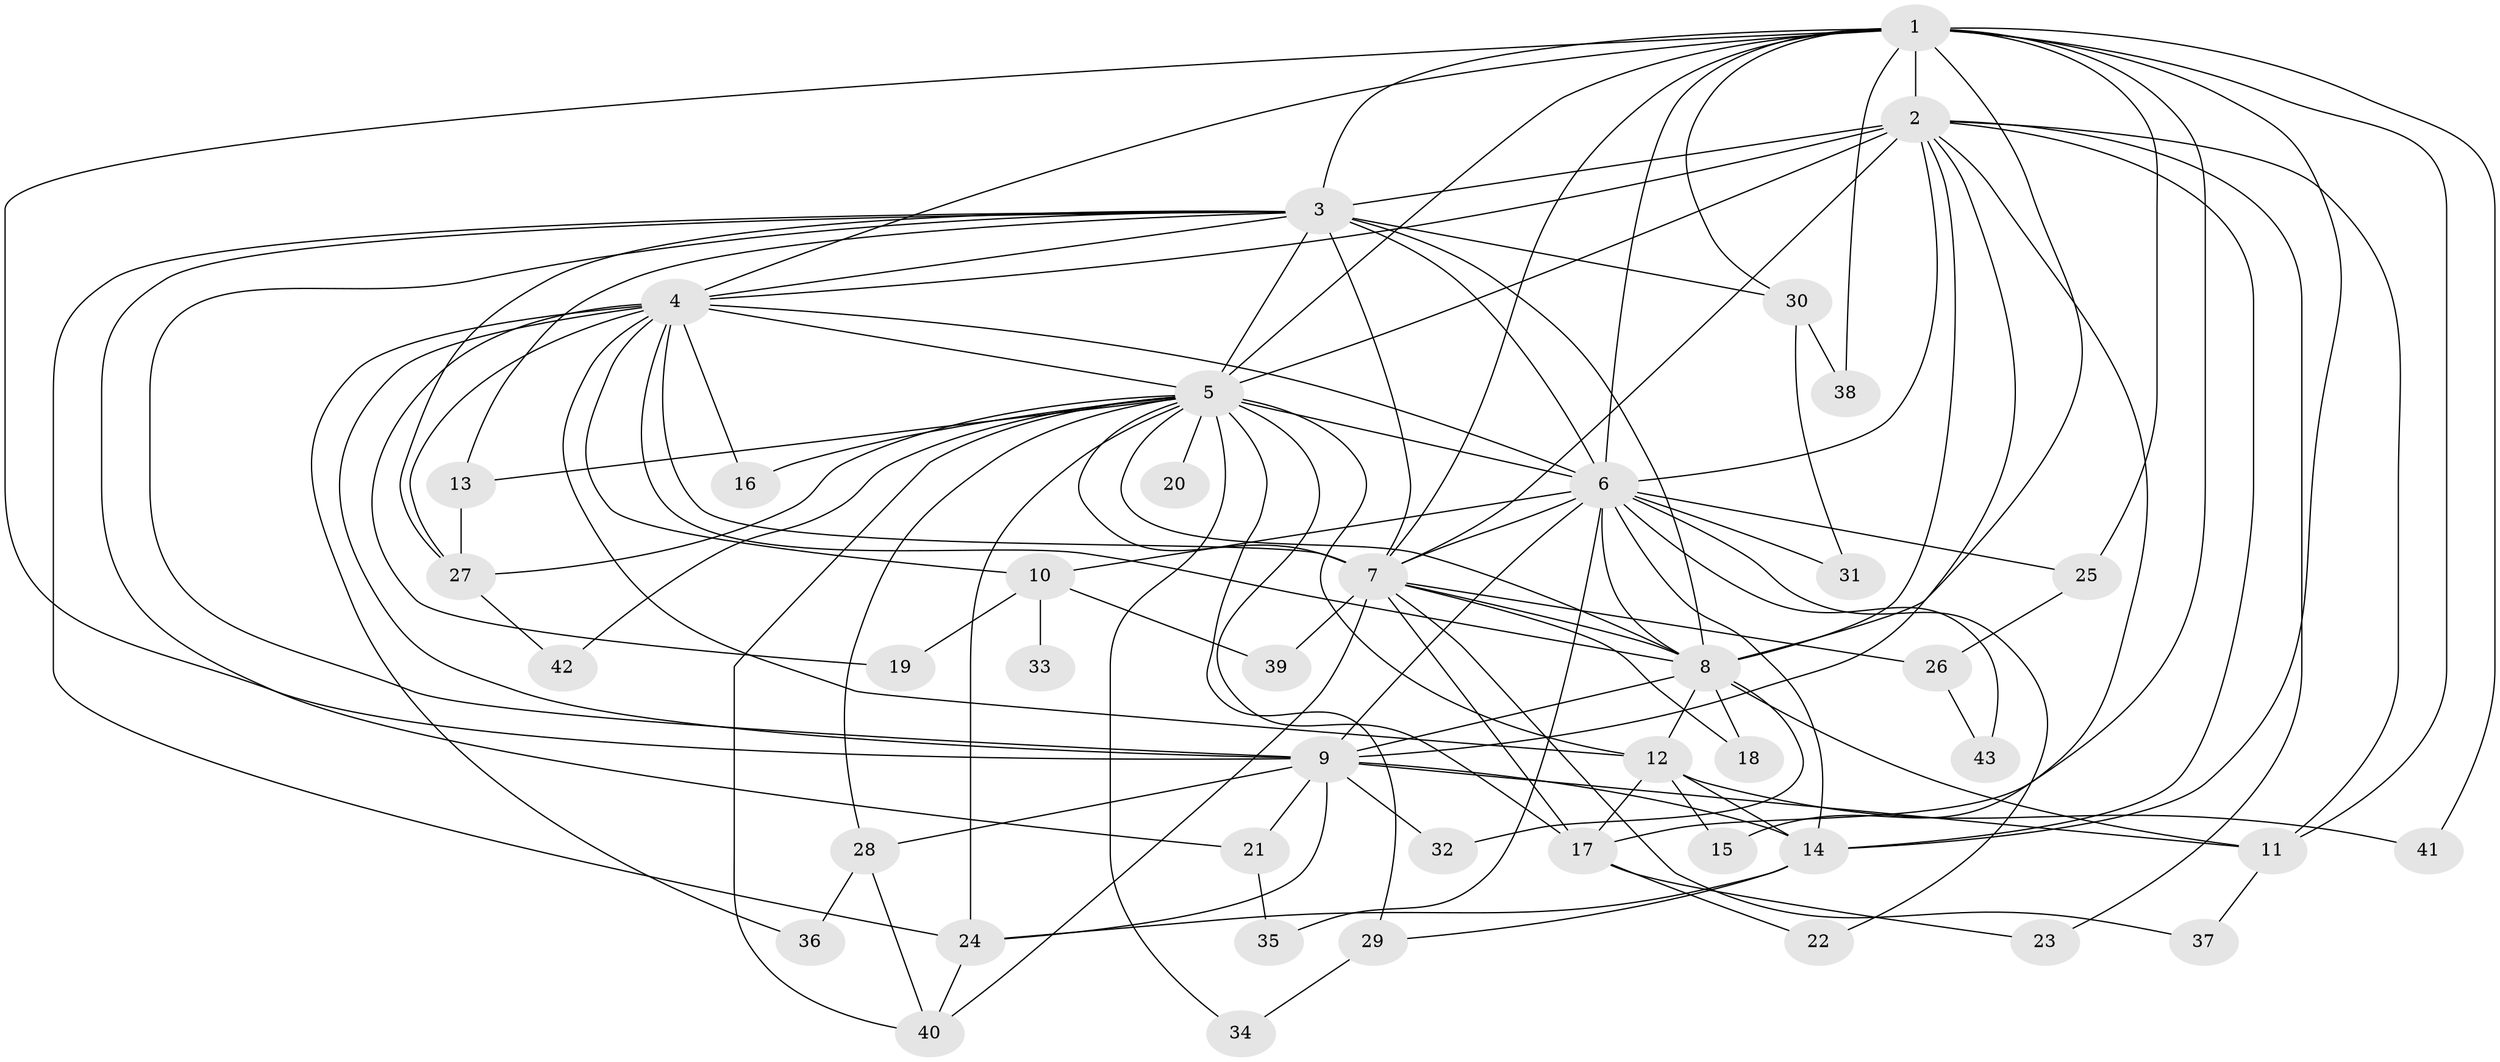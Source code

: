 // original degree distribution, {21: 0.011764705882352941, 17: 0.011764705882352941, 16: 0.023529411764705882, 19: 0.023529411764705882, 25: 0.011764705882352941, 27: 0.011764705882352941, 15: 0.011764705882352941, 13: 0.011764705882352941, 2: 0.5294117647058824, 3: 0.21176470588235294, 6: 0.023529411764705882, 4: 0.09411764705882353, 7: 0.023529411764705882}
// Generated by graph-tools (version 1.1) at 2025/34/03/09/25 02:34:45]
// undirected, 43 vertices, 114 edges
graph export_dot {
graph [start="1"]
  node [color=gray90,style=filled];
  1;
  2;
  3;
  4;
  5;
  6;
  7;
  8;
  9;
  10;
  11;
  12;
  13;
  14;
  15;
  16;
  17;
  18;
  19;
  20;
  21;
  22;
  23;
  24;
  25;
  26;
  27;
  28;
  29;
  30;
  31;
  32;
  33;
  34;
  35;
  36;
  37;
  38;
  39;
  40;
  41;
  42;
  43;
  1 -- 2 [weight=3.0];
  1 -- 3 [weight=2.0];
  1 -- 4 [weight=1.0];
  1 -- 5 [weight=1.0];
  1 -- 6 [weight=1.0];
  1 -- 7 [weight=1.0];
  1 -- 8 [weight=2.0];
  1 -- 9 [weight=1.0];
  1 -- 11 [weight=1.0];
  1 -- 14 [weight=1.0];
  1 -- 17 [weight=1.0];
  1 -- 25 [weight=2.0];
  1 -- 30 [weight=1.0];
  1 -- 38 [weight=1.0];
  1 -- 41 [weight=1.0];
  2 -- 3 [weight=2.0];
  2 -- 4 [weight=3.0];
  2 -- 5 [weight=3.0];
  2 -- 6 [weight=3.0];
  2 -- 7 [weight=2.0];
  2 -- 8 [weight=4.0];
  2 -- 9 [weight=3.0];
  2 -- 11 [weight=1.0];
  2 -- 14 [weight=1.0];
  2 -- 15 [weight=2.0];
  2 -- 23 [weight=1.0];
  3 -- 4 [weight=2.0];
  3 -- 5 [weight=1.0];
  3 -- 6 [weight=1.0];
  3 -- 7 [weight=1.0];
  3 -- 8 [weight=2.0];
  3 -- 9 [weight=1.0];
  3 -- 13 [weight=1.0];
  3 -- 21 [weight=1.0];
  3 -- 24 [weight=1.0];
  3 -- 27 [weight=1.0];
  3 -- 30 [weight=1.0];
  4 -- 5 [weight=1.0];
  4 -- 6 [weight=1.0];
  4 -- 7 [weight=2.0];
  4 -- 8 [weight=2.0];
  4 -- 9 [weight=1.0];
  4 -- 10 [weight=1.0];
  4 -- 12 [weight=1.0];
  4 -- 16 [weight=1.0];
  4 -- 19 [weight=1.0];
  4 -- 27 [weight=1.0];
  4 -- 36 [weight=1.0];
  5 -- 6 [weight=2.0];
  5 -- 7 [weight=1.0];
  5 -- 8 [weight=2.0];
  5 -- 12 [weight=2.0];
  5 -- 13 [weight=1.0];
  5 -- 16 [weight=1.0];
  5 -- 17 [weight=1.0];
  5 -- 20 [weight=1.0];
  5 -- 24 [weight=1.0];
  5 -- 27 [weight=1.0];
  5 -- 28 [weight=1.0];
  5 -- 29 [weight=1.0];
  5 -- 34 [weight=1.0];
  5 -- 40 [weight=1.0];
  5 -- 42 [weight=1.0];
  6 -- 7 [weight=1.0];
  6 -- 8 [weight=2.0];
  6 -- 9 [weight=3.0];
  6 -- 10 [weight=1.0];
  6 -- 14 [weight=1.0];
  6 -- 22 [weight=1.0];
  6 -- 25 [weight=1.0];
  6 -- 31 [weight=1.0];
  6 -- 35 [weight=1.0];
  6 -- 43 [weight=1.0];
  7 -- 8 [weight=2.0];
  7 -- 17 [weight=1.0];
  7 -- 18 [weight=1.0];
  7 -- 26 [weight=1.0];
  7 -- 37 [weight=1.0];
  7 -- 39 [weight=1.0];
  7 -- 40 [weight=1.0];
  8 -- 9 [weight=14.0];
  8 -- 11 [weight=2.0];
  8 -- 12 [weight=1.0];
  8 -- 18 [weight=1.0];
  8 -- 32 [weight=1.0];
  9 -- 11 [weight=2.0];
  9 -- 14 [weight=2.0];
  9 -- 21 [weight=1.0];
  9 -- 24 [weight=1.0];
  9 -- 28 [weight=1.0];
  9 -- 32 [weight=1.0];
  10 -- 19 [weight=1.0];
  10 -- 33 [weight=1.0];
  10 -- 39 [weight=1.0];
  11 -- 37 [weight=1.0];
  12 -- 14 [weight=1.0];
  12 -- 15 [weight=1.0];
  12 -- 17 [weight=1.0];
  12 -- 41 [weight=1.0];
  13 -- 27 [weight=1.0];
  14 -- 24 [weight=1.0];
  14 -- 29 [weight=1.0];
  17 -- 22 [weight=1.0];
  17 -- 23 [weight=1.0];
  21 -- 35 [weight=1.0];
  24 -- 40 [weight=1.0];
  25 -- 26 [weight=1.0];
  26 -- 43 [weight=1.0];
  27 -- 42 [weight=1.0];
  28 -- 36 [weight=1.0];
  28 -- 40 [weight=1.0];
  29 -- 34 [weight=1.0];
  30 -- 31 [weight=1.0];
  30 -- 38 [weight=1.0];
}
